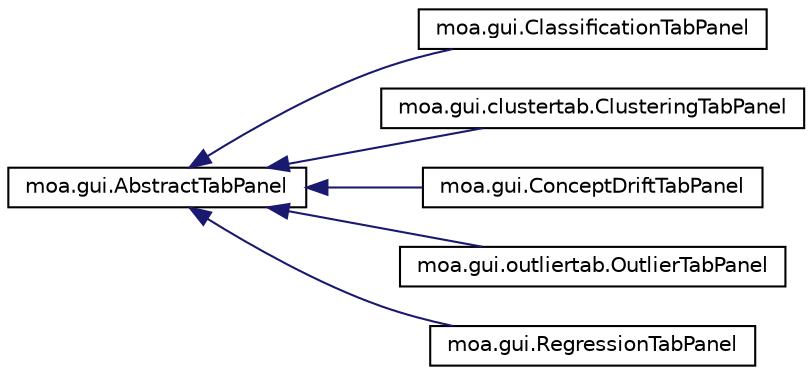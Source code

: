 digraph G
{
  edge [fontname="Helvetica",fontsize="10",labelfontname="Helvetica",labelfontsize="10"];
  node [fontname="Helvetica",fontsize="10",shape=record];
  rankdir=LR;
  Node1 [label="moa.gui.AbstractTabPanel",height=0.2,width=0.4,color="black", fillcolor="white", style="filled",URL="$classmoa_1_1gui_1_1AbstractTabPanel.html",tooltip="Abstract Tab Panel."];
  Node1 -> Node2 [dir=back,color="midnightblue",fontsize="10",style="solid",fontname="Helvetica"];
  Node2 [label="moa.gui.ClassificationTabPanel",height=0.2,width=0.4,color="black", fillcolor="white", style="filled",URL="$classmoa_1_1gui_1_1ClassificationTabPanel.html",tooltip="This panel allows the user to select and configure a task, and run it."];
  Node1 -> Node3 [dir=back,color="midnightblue",fontsize="10",style="solid",fontname="Helvetica"];
  Node3 [label="moa.gui.clustertab.ClusteringTabPanel",height=0.2,width=0.4,color="black", fillcolor="white", style="filled",URL="$classmoa_1_1gui_1_1clustertab_1_1ClusteringTabPanel.html"];
  Node1 -> Node4 [dir=back,color="midnightblue",fontsize="10",style="solid",fontname="Helvetica"];
  Node4 [label="moa.gui.ConceptDriftTabPanel",height=0.2,width=0.4,color="black", fillcolor="white", style="filled",URL="$classmoa_1_1gui_1_1ConceptDriftTabPanel.html",tooltip="This panel allows the user to select and configure a task, and run it."];
  Node1 -> Node5 [dir=back,color="midnightblue",fontsize="10",style="solid",fontname="Helvetica"];
  Node5 [label="moa.gui.outliertab.OutlierTabPanel",height=0.2,width=0.4,color="black", fillcolor="white", style="filled",URL="$classmoa_1_1gui_1_1outliertab_1_1OutlierTabPanel.html"];
  Node1 -> Node6 [dir=back,color="midnightblue",fontsize="10",style="solid",fontname="Helvetica"];
  Node6 [label="moa.gui.RegressionTabPanel",height=0.2,width=0.4,color="black", fillcolor="white", style="filled",URL="$classmoa_1_1gui_1_1RegressionTabPanel.html",tooltip="This panel allows the user to select and configure a task, and run it."];
}
